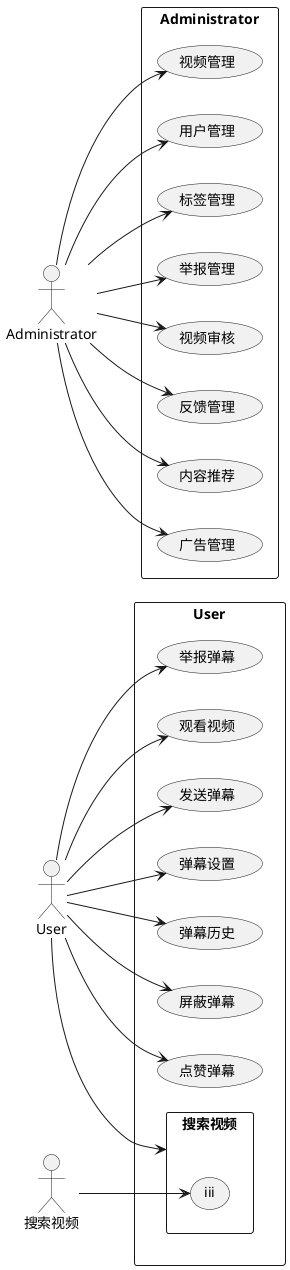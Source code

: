 @startuml

left to right direction
actor User as U
actor Administrator as A
actor 搜索视频 as s
rectangle "User" {
  U --> (搜索视频)
  U --> (观看视频)
  U --> (发送弹幕)
  U --> (弹幕设置)
  U --> (弹幕历史)
  U --> (屏蔽弹幕)
  U --> (点赞弹幕)
  U --> (举报弹幕)
}
rectangle "搜索视频" {
  s --> (iii)
}
rectangle "Administrator" {
  A --> (视频管理)
  A --> (用户管理)
  A --> (标签管理)
  A --> (举报管理)
  A --> (视频审核)
  A --> (反馈管理)
  A --> (内容推荐)
  A --> (广告管理)
}

@enduml

